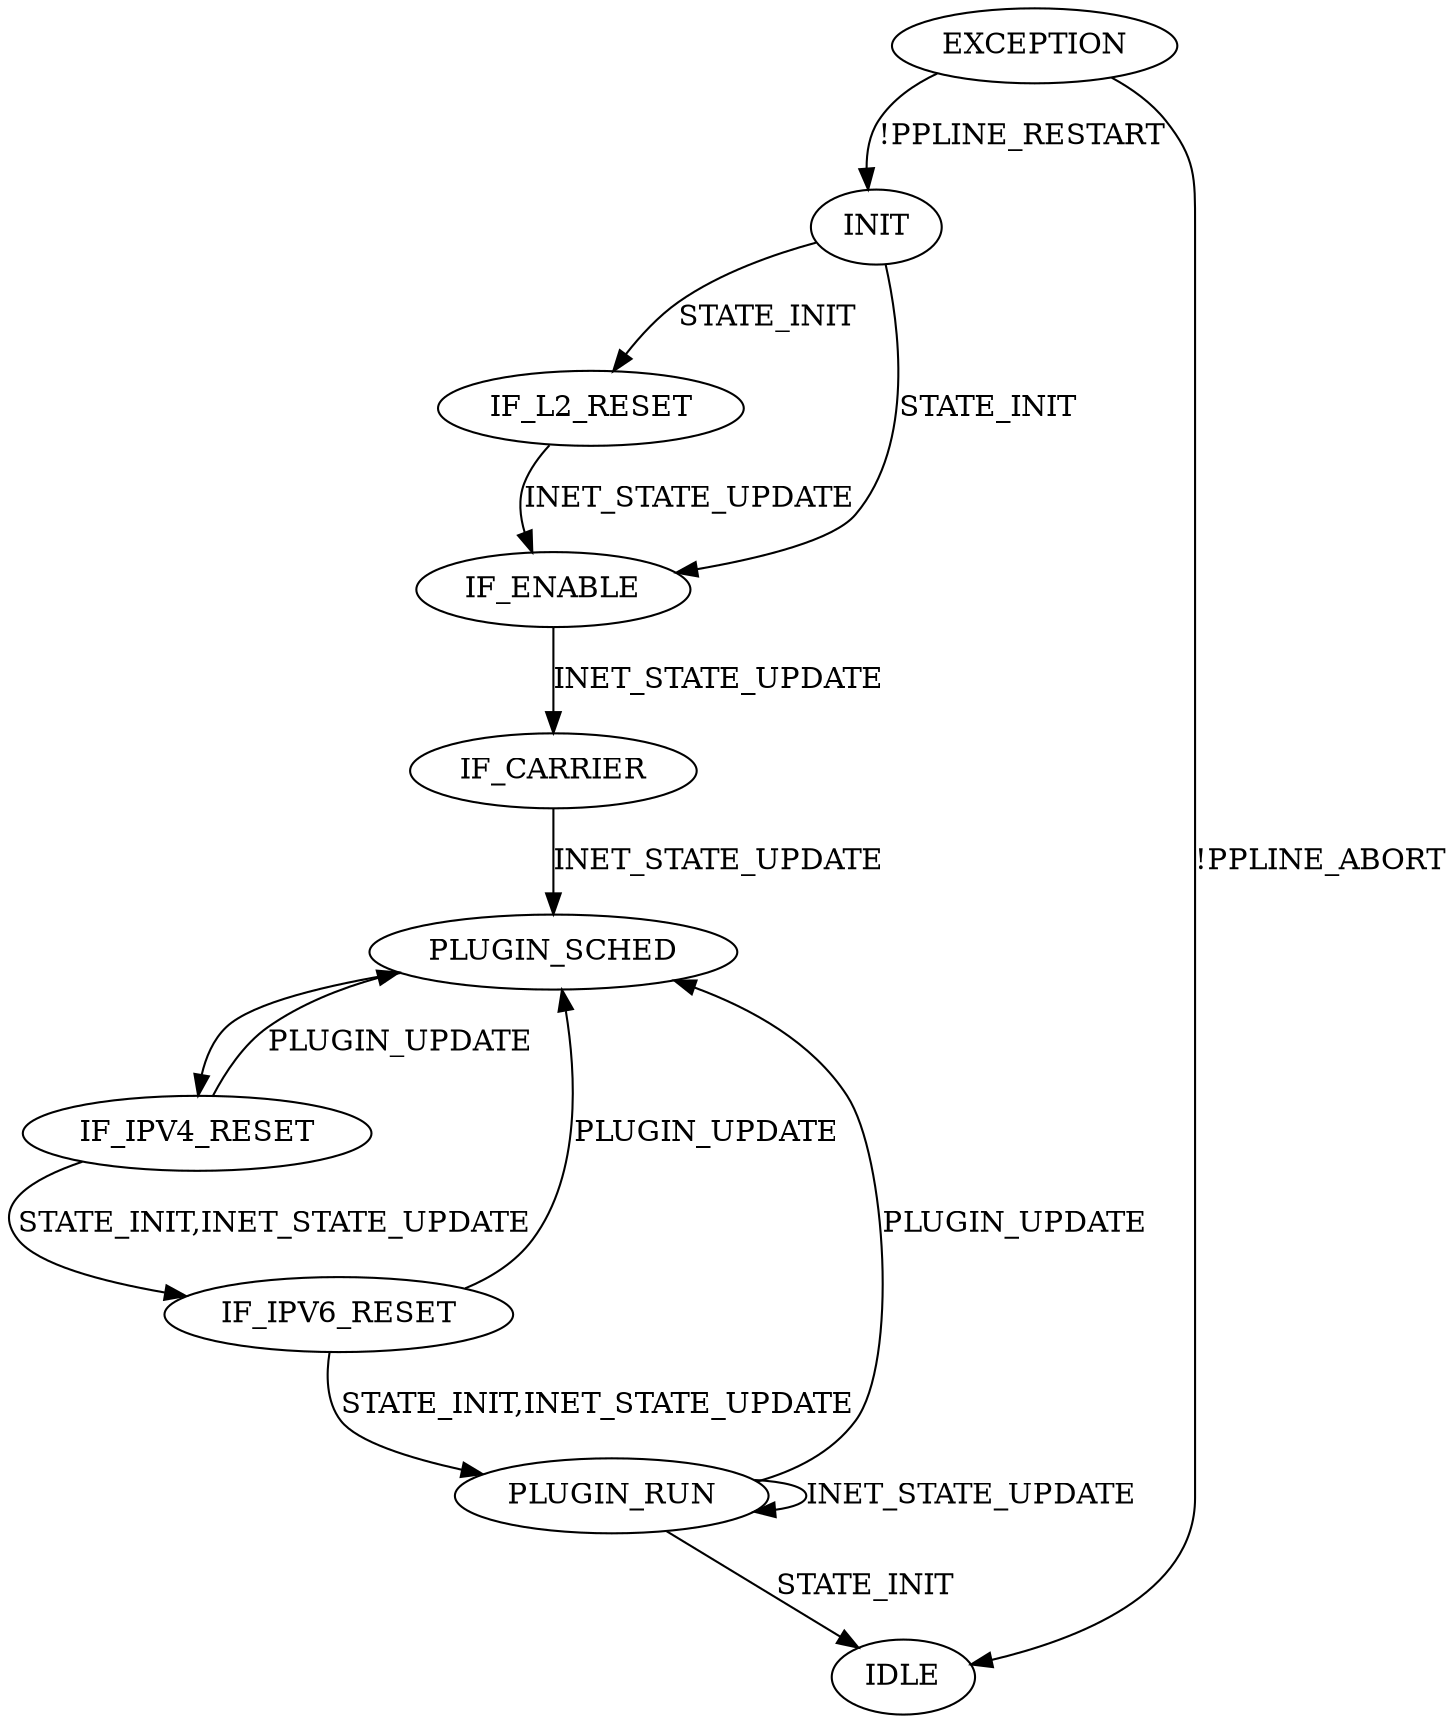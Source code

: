 digraph {
    INIT[init="true"];

    INIT -> IF_L2_RESET[label="STATE_INIT"];
    INIT -> IF_ENABLE[label="STATE_INIT"];
    IF_L2_RESET -> IF_ENABLE [label="INET_STATE_UPDATE"];
    IF_ENABLE -> IF_CARRIER[label="INET_STATE_UPDATE"];
    IF_CARRIER -> PLUGIN_SCHED [label="INET_STATE_UPDATE"];
    PLUGIN_SCHED -> IF_IPV4_RESET;
    IF_IPV4_RESET -> PLUGIN_SCHED [label="PLUGIN_UPDATE"];
    IF_IPV4_RESET -> IF_IPV6_RESET [label="STATE_INIT,INET_STATE_UPDATE"];
    IF_IPV6_RESET -> PLUGIN_SCHED [label="PLUGIN_UPDATE"];
    IF_IPV6_RESET -> PLUGIN_RUN [label="STATE_INIT,INET_STATE_UPDATE"];
    PLUGIN_RUN -> PLUGIN_SCHED [label="PLUGIN_UPDATE"];
    PLUGIN_RUN -> PLUGIN_RUN [label="INET_STATE_UPDATE"];
    PLUGIN_RUN -> IDLE [label="STATE_INIT"];

    EXCEPTION-> INIT [label="!PPLINE_RESTART"];
    EXCEPTION -> IDLE [label="!PPLINE_ABORT"];
}

